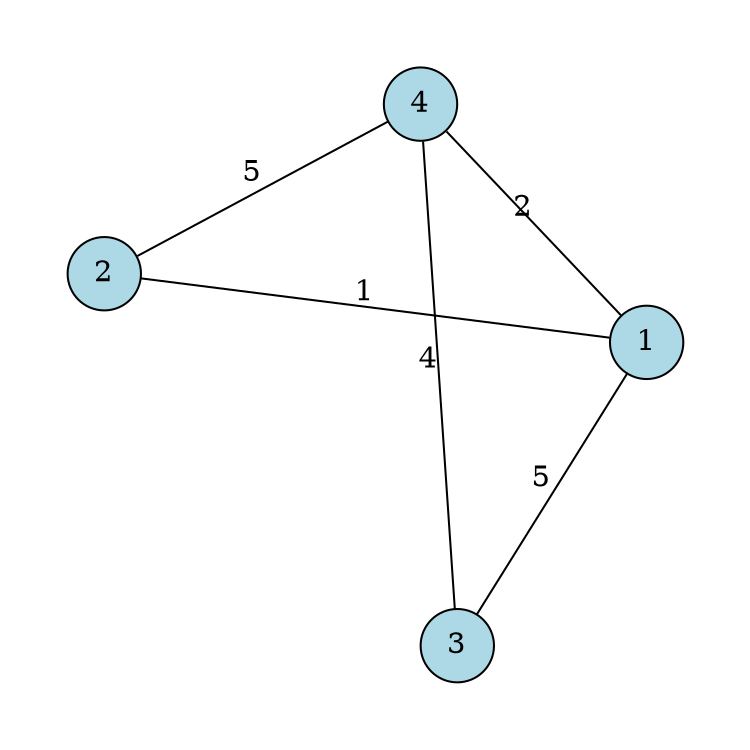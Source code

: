 graph G {
	size = "5";
	ratio = "fill";
	layout = fdp;
	K=.5;
	node [shape=circle style=filled fillcolor=lightblue];
	2 -- 1 [ label = 1 ];
	3 -- 1 [ label = 5 ];
	4 -- 1 [ label = 2 ];
	4 -- 2 [ label = 5 ];
	4 -- 3 [ label = 4 ];


}
